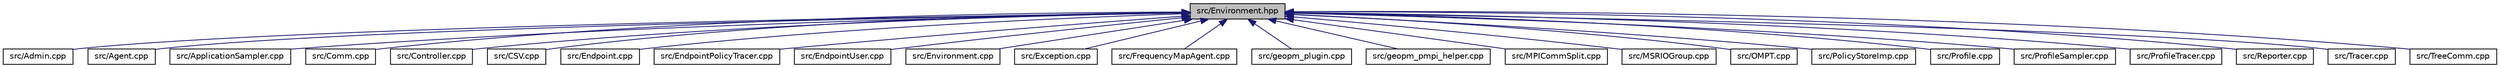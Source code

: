 digraph "src/Environment.hpp"
{
  edge [fontname="Helvetica",fontsize="10",labelfontname="Helvetica",labelfontsize="10"];
  node [fontname="Helvetica",fontsize="10",shape=record];
  Node4 [label="src/Environment.hpp",height=0.2,width=0.4,color="black", fillcolor="grey75", style="filled", fontcolor="black"];
  Node4 -> Node5 [dir="back",color="midnightblue",fontsize="10",style="solid",fontname="Helvetica"];
  Node5 [label="src/Admin.cpp",height=0.2,width=0.4,color="black", fillcolor="white", style="filled",URL="$_admin_8cpp.html"];
  Node4 -> Node6 [dir="back",color="midnightblue",fontsize="10",style="solid",fontname="Helvetica"];
  Node6 [label="src/Agent.cpp",height=0.2,width=0.4,color="black", fillcolor="white", style="filled",URL="$_agent_8cpp.html"];
  Node4 -> Node7 [dir="back",color="midnightblue",fontsize="10",style="solid",fontname="Helvetica"];
  Node7 [label="src/ApplicationSampler.cpp",height=0.2,width=0.4,color="black", fillcolor="white", style="filled",URL="$_application_sampler_8cpp.html"];
  Node4 -> Node8 [dir="back",color="midnightblue",fontsize="10",style="solid",fontname="Helvetica"];
  Node8 [label="src/Comm.cpp",height=0.2,width=0.4,color="black", fillcolor="white", style="filled",URL="$_comm_8cpp.html"];
  Node4 -> Node9 [dir="back",color="midnightblue",fontsize="10",style="solid",fontname="Helvetica"];
  Node9 [label="src/Controller.cpp",height=0.2,width=0.4,color="black", fillcolor="white", style="filled",URL="$_controller_8cpp.html"];
  Node4 -> Node10 [dir="back",color="midnightblue",fontsize="10",style="solid",fontname="Helvetica"];
  Node10 [label="src/CSV.cpp",height=0.2,width=0.4,color="black", fillcolor="white", style="filled",URL="$_c_s_v_8cpp.html"];
  Node4 -> Node11 [dir="back",color="midnightblue",fontsize="10",style="solid",fontname="Helvetica"];
  Node11 [label="src/Endpoint.cpp",height=0.2,width=0.4,color="black", fillcolor="white", style="filled",URL="$_endpoint_8cpp.html"];
  Node4 -> Node12 [dir="back",color="midnightblue",fontsize="10",style="solid",fontname="Helvetica"];
  Node12 [label="src/EndpointPolicyTracer.cpp",height=0.2,width=0.4,color="black", fillcolor="white", style="filled",URL="$_endpoint_policy_tracer_8cpp.html"];
  Node4 -> Node13 [dir="back",color="midnightblue",fontsize="10",style="solid",fontname="Helvetica"];
  Node13 [label="src/EndpointUser.cpp",height=0.2,width=0.4,color="black", fillcolor="white", style="filled",URL="$_endpoint_user_8cpp.html"];
  Node4 -> Node14 [dir="back",color="midnightblue",fontsize="10",style="solid",fontname="Helvetica"];
  Node14 [label="src/Environment.cpp",height=0.2,width=0.4,color="black", fillcolor="white", style="filled",URL="$_environment_8cpp.html"];
  Node4 -> Node15 [dir="back",color="midnightblue",fontsize="10",style="solid",fontname="Helvetica"];
  Node15 [label="src/Exception.cpp",height=0.2,width=0.4,color="black", fillcolor="white", style="filled",URL="$_exception_8cpp.html"];
  Node4 -> Node16 [dir="back",color="midnightblue",fontsize="10",style="solid",fontname="Helvetica"];
  Node16 [label="src/FrequencyMapAgent.cpp",height=0.2,width=0.4,color="black", fillcolor="white", style="filled",URL="$_frequency_map_agent_8cpp.html"];
  Node4 -> Node17 [dir="back",color="midnightblue",fontsize="10",style="solid",fontname="Helvetica"];
  Node17 [label="src/geopm_plugin.cpp",height=0.2,width=0.4,color="black", fillcolor="white", style="filled",URL="$geopm__plugin_8cpp.html"];
  Node4 -> Node18 [dir="back",color="midnightblue",fontsize="10",style="solid",fontname="Helvetica"];
  Node18 [label="src/geopm_pmpi_helper.cpp",height=0.2,width=0.4,color="black", fillcolor="white", style="filled",URL="$geopm__pmpi__helper_8cpp.html"];
  Node4 -> Node19 [dir="back",color="midnightblue",fontsize="10",style="solid",fontname="Helvetica"];
  Node19 [label="src/MPICommSplit.cpp",height=0.2,width=0.4,color="black", fillcolor="white", style="filled",URL="$_m_p_i_comm_split_8cpp.html"];
  Node4 -> Node20 [dir="back",color="midnightblue",fontsize="10",style="solid",fontname="Helvetica"];
  Node20 [label="src/MSRIOGroup.cpp",height=0.2,width=0.4,color="black", fillcolor="white", style="filled",URL="$_m_s_r_i_o_group_8cpp.html"];
  Node4 -> Node21 [dir="back",color="midnightblue",fontsize="10",style="solid",fontname="Helvetica"];
  Node21 [label="src/OMPT.cpp",height=0.2,width=0.4,color="black", fillcolor="white", style="filled",URL="$_o_m_p_t_8cpp.html"];
  Node4 -> Node22 [dir="back",color="midnightblue",fontsize="10",style="solid",fontname="Helvetica"];
  Node22 [label="src/PolicyStoreImp.cpp",height=0.2,width=0.4,color="black", fillcolor="white", style="filled",URL="$_policy_store_imp_8cpp.html"];
  Node4 -> Node23 [dir="back",color="midnightblue",fontsize="10",style="solid",fontname="Helvetica"];
  Node23 [label="src/Profile.cpp",height=0.2,width=0.4,color="black", fillcolor="white", style="filled",URL="$_profile_8cpp.html"];
  Node4 -> Node24 [dir="back",color="midnightblue",fontsize="10",style="solid",fontname="Helvetica"];
  Node24 [label="src/ProfileSampler.cpp",height=0.2,width=0.4,color="black", fillcolor="white", style="filled",URL="$_profile_sampler_8cpp.html"];
  Node4 -> Node25 [dir="back",color="midnightblue",fontsize="10",style="solid",fontname="Helvetica"];
  Node25 [label="src/ProfileTracer.cpp",height=0.2,width=0.4,color="black", fillcolor="white", style="filled",URL="$_profile_tracer_8cpp.html"];
  Node4 -> Node26 [dir="back",color="midnightblue",fontsize="10",style="solid",fontname="Helvetica"];
  Node26 [label="src/Reporter.cpp",height=0.2,width=0.4,color="black", fillcolor="white", style="filled",URL="$_reporter_8cpp.html"];
  Node4 -> Node27 [dir="back",color="midnightblue",fontsize="10",style="solid",fontname="Helvetica"];
  Node27 [label="src/Tracer.cpp",height=0.2,width=0.4,color="black", fillcolor="white", style="filled",URL="$_tracer_8cpp.html"];
  Node4 -> Node28 [dir="back",color="midnightblue",fontsize="10",style="solid",fontname="Helvetica"];
  Node28 [label="src/TreeComm.cpp",height=0.2,width=0.4,color="black", fillcolor="white", style="filled",URL="$_tree_comm_8cpp.html"];
}
